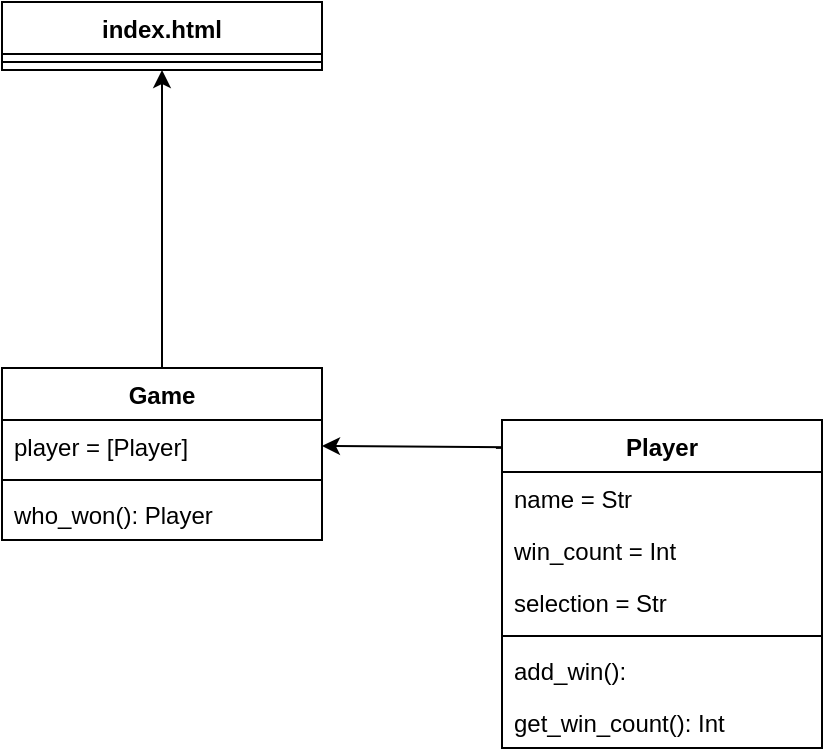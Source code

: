 <mxfile version="13.7.9" type="device"><diagram id="bdBnucBXJ-HW9oOJHonY" name="Page-1"><mxGraphModel dx="826" dy="751" grid="1" gridSize="10" guides="1" tooltips="1" connect="1" arrows="1" fold="1" page="1" pageScale="1" pageWidth="827" pageHeight="1169" math="0" shadow="0"><root><mxCell id="0"/><mxCell id="1" parent="0"/><mxCell id="7ND32UIJPE-jW2tC8XWX-21" style="edgeStyle=orthogonalEdgeStyle;rounded=0;orthogonalLoop=1;jettySize=auto;html=1;entryX=1;entryY=0.5;entryDx=0;entryDy=0;exitX=-0.019;exitY=0.085;exitDx=0;exitDy=0;exitPerimeter=0;" edge="1" parent="1" source="7ND32UIJPE-jW2tC8XWX-4" target="7ND32UIJPE-jW2tC8XWX-15"><mxGeometry relative="1" as="geometry"><Array as="points"><mxPoint x="600" y="223"/></Array></mxGeometry></mxCell><mxCell id="7ND32UIJPE-jW2tC8XWX-26" value="" style="edgeStyle=orthogonalEdgeStyle;rounded=0;orthogonalLoop=1;jettySize=auto;html=1;" edge="1" parent="1" source="7ND32UIJPE-jW2tC8XWX-13" target="7ND32UIJPE-jW2tC8XWX-22"><mxGeometry relative="1" as="geometry"/></mxCell><mxCell id="7ND32UIJPE-jW2tC8XWX-22" value="index.html" style="swimlane;fontStyle=1;align=center;verticalAlign=top;childLayout=stackLayout;horizontal=1;startSize=26;horizontalStack=0;resizeParent=1;resizeParentMax=0;resizeLast=0;collapsible=1;marginBottom=0;" vertex="1" parent="1"><mxGeometry x="310" width="160" height="34" as="geometry"/></mxCell><mxCell id="7ND32UIJPE-jW2tC8XWX-24" value="" style="line;strokeWidth=1;fillColor=none;align=left;verticalAlign=middle;spacingTop=-1;spacingLeft=3;spacingRight=3;rotatable=0;labelPosition=right;points=[];portConstraint=eastwest;" vertex="1" parent="7ND32UIJPE-jW2tC8XWX-22"><mxGeometry y="26" width="160" height="8" as="geometry"/></mxCell><mxCell id="7ND32UIJPE-jW2tC8XWX-13" value="Game" style="swimlane;fontStyle=1;align=center;verticalAlign=top;childLayout=stackLayout;horizontal=1;startSize=26;horizontalStack=0;resizeParent=1;resizeParentMax=0;resizeLast=0;collapsible=1;marginBottom=0;" vertex="1" parent="1"><mxGeometry x="310" y="183" width="160" height="86" as="geometry"/></mxCell><mxCell id="7ND32UIJPE-jW2tC8XWX-15" value="player = [Player]" style="text;strokeColor=none;fillColor=none;align=left;verticalAlign=top;spacingLeft=4;spacingRight=4;overflow=hidden;rotatable=0;points=[[0,0.5],[1,0.5]];portConstraint=eastwest;" vertex="1" parent="7ND32UIJPE-jW2tC8XWX-13"><mxGeometry y="26" width="160" height="26" as="geometry"/></mxCell><mxCell id="7ND32UIJPE-jW2tC8XWX-17" value="" style="line;strokeWidth=1;fillColor=none;align=left;verticalAlign=middle;spacingTop=-1;spacingLeft=3;spacingRight=3;rotatable=0;labelPosition=right;points=[];portConstraint=eastwest;" vertex="1" parent="7ND32UIJPE-jW2tC8XWX-13"><mxGeometry y="52" width="160" height="8" as="geometry"/></mxCell><mxCell id="7ND32UIJPE-jW2tC8XWX-19" value="who_won(): Player" style="text;strokeColor=none;fillColor=none;align=left;verticalAlign=top;spacingLeft=4;spacingRight=4;overflow=hidden;rotatable=0;points=[[0,0.5],[1,0.5]];portConstraint=eastwest;" vertex="1" parent="7ND32UIJPE-jW2tC8XWX-13"><mxGeometry y="60" width="160" height="26" as="geometry"/></mxCell><mxCell id="7ND32UIJPE-jW2tC8XWX-4" value="Player" style="swimlane;fontStyle=1;align=center;verticalAlign=top;childLayout=stackLayout;horizontal=1;startSize=26;horizontalStack=0;resizeParent=1;resizeParentMax=0;resizeLast=0;collapsible=1;marginBottom=0;" vertex="1" parent="1"><mxGeometry x="560" y="209" width="160" height="164" as="geometry"/></mxCell><mxCell id="7ND32UIJPE-jW2tC8XWX-5" value="name = Str" style="text;strokeColor=none;fillColor=none;align=left;verticalAlign=top;spacingLeft=4;spacingRight=4;overflow=hidden;rotatable=0;points=[[0,0.5],[1,0.5]];portConstraint=eastwest;" vertex="1" parent="7ND32UIJPE-jW2tC8XWX-4"><mxGeometry y="26" width="160" height="26" as="geometry"/></mxCell><mxCell id="7ND32UIJPE-jW2tC8XWX-9" value="win_count = Int" style="text;strokeColor=none;fillColor=none;align=left;verticalAlign=top;spacingLeft=4;spacingRight=4;overflow=hidden;rotatable=0;points=[[0,0.5],[1,0.5]];portConstraint=eastwest;" vertex="1" parent="7ND32UIJPE-jW2tC8XWX-4"><mxGeometry y="52" width="160" height="26" as="geometry"/></mxCell><mxCell id="7ND32UIJPE-jW2tC8XWX-10" value="selection = Str" style="text;strokeColor=none;fillColor=none;align=left;verticalAlign=top;spacingLeft=4;spacingRight=4;overflow=hidden;rotatable=0;points=[[0,0.5],[1,0.5]];portConstraint=eastwest;" vertex="1" parent="7ND32UIJPE-jW2tC8XWX-4"><mxGeometry y="78" width="160" height="26" as="geometry"/></mxCell><mxCell id="7ND32UIJPE-jW2tC8XWX-6" value="" style="line;strokeWidth=1;fillColor=none;align=left;verticalAlign=middle;spacingTop=-1;spacingLeft=3;spacingRight=3;rotatable=0;labelPosition=right;points=[];portConstraint=eastwest;" vertex="1" parent="7ND32UIJPE-jW2tC8XWX-4"><mxGeometry y="104" width="160" height="8" as="geometry"/></mxCell><mxCell id="7ND32UIJPE-jW2tC8XWX-7" value="add_win():" style="text;strokeColor=none;fillColor=none;align=left;verticalAlign=top;spacingLeft=4;spacingRight=4;overflow=hidden;rotatable=0;points=[[0,0.5],[1,0.5]];portConstraint=eastwest;" vertex="1" parent="7ND32UIJPE-jW2tC8XWX-4"><mxGeometry y="112" width="160" height="26" as="geometry"/></mxCell><mxCell id="7ND32UIJPE-jW2tC8XWX-11" value="get_win_count(): Int" style="text;strokeColor=none;fillColor=none;align=left;verticalAlign=top;spacingLeft=4;spacingRight=4;overflow=hidden;rotatable=0;points=[[0,0.5],[1,0.5]];portConstraint=eastwest;" vertex="1" parent="7ND32UIJPE-jW2tC8XWX-4"><mxGeometry y="138" width="160" height="26" as="geometry"/></mxCell></root></mxGraphModel></diagram></mxfile>
